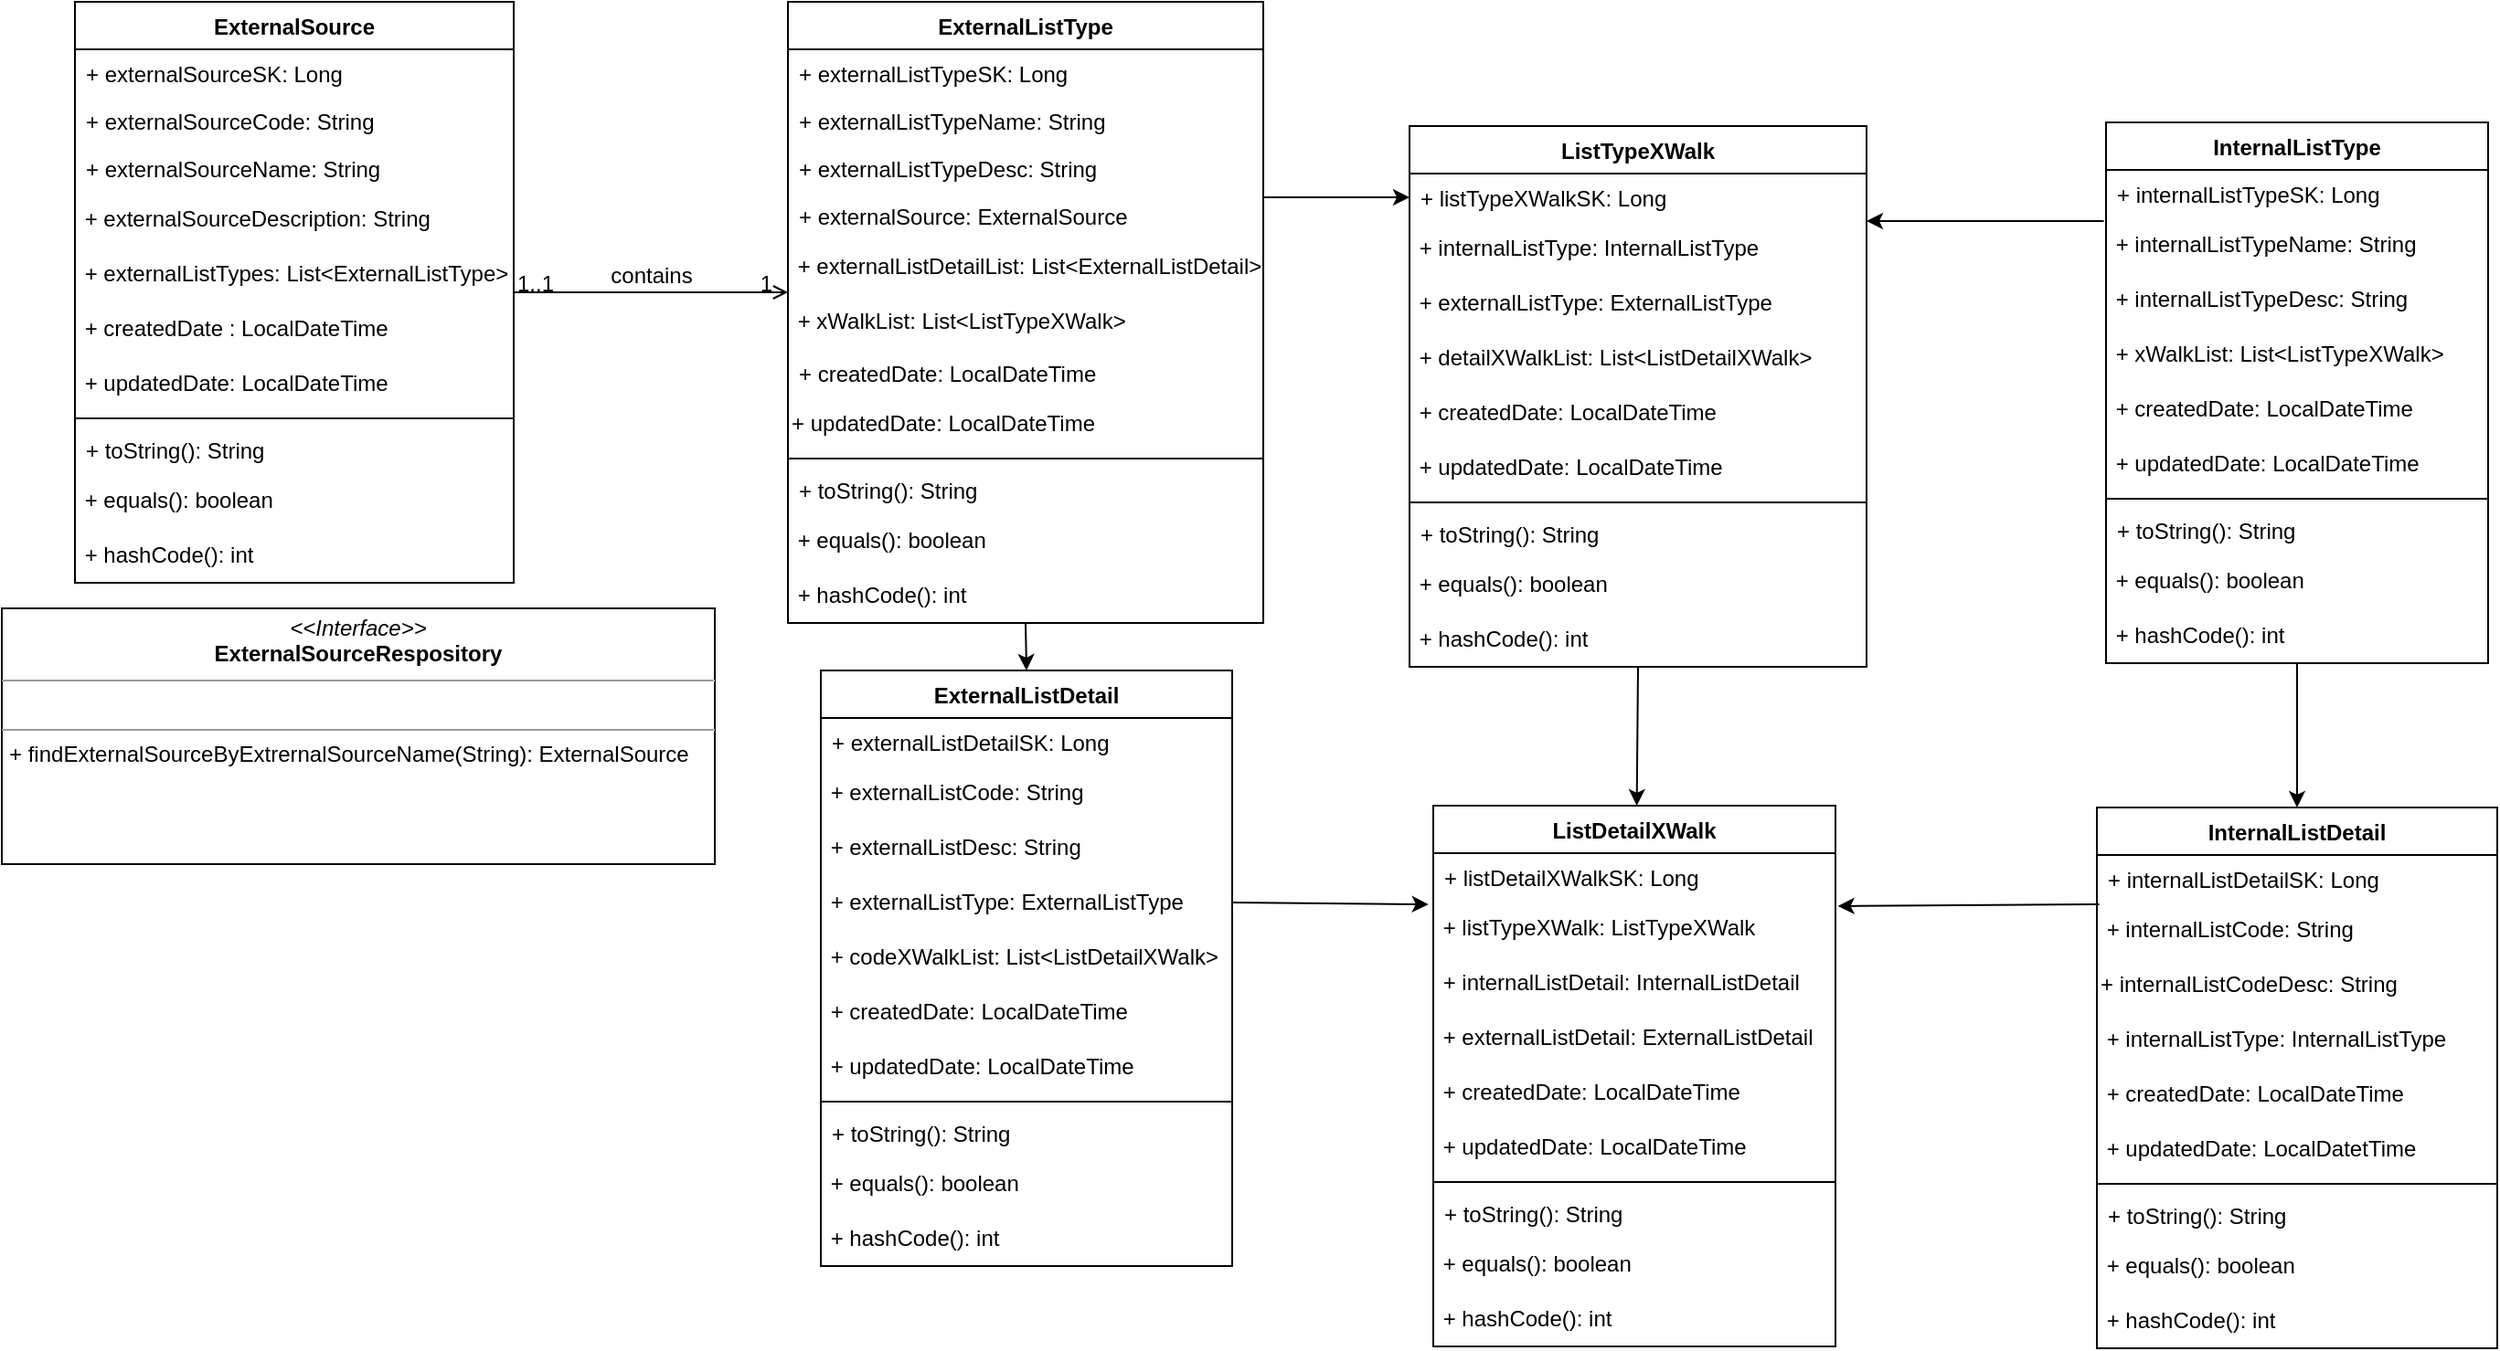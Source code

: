 <mxfile version="16.1.2" type="device"><diagram id="C5RBs43oDa-KdzZeNtuy" name="Page-1"><mxGraphModel dx="1106" dy="767" grid="1" gridSize="10" guides="1" tooltips="1" connect="1" arrows="1" fold="1" page="1" pageScale="1" pageWidth="827" pageHeight="1169" math="0" shadow="0"><root><mxCell id="WIyWlLk6GJQsqaUBKTNV-0"/><mxCell id="WIyWlLk6GJQsqaUBKTNV-1" parent="WIyWlLk6GJQsqaUBKTNV-0"/><mxCell id="zkfFHV4jXpPFQw0GAbJ--0" value="ExternalSource" style="swimlane;fontStyle=1;align=center;verticalAlign=top;childLayout=stackLayout;horizontal=1;startSize=26;horizontalStack=0;resizeParent=1;resizeLast=0;collapsible=1;marginBottom=0;rounded=0;shadow=0;strokeWidth=1;" parent="WIyWlLk6GJQsqaUBKTNV-1" vertex="1"><mxGeometry x="50" y="60" width="240" height="318" as="geometry"><mxRectangle x="230" y="140" width="160" height="26" as="alternateBounds"/></mxGeometry></mxCell><mxCell id="zkfFHV4jXpPFQw0GAbJ--1" value="+ externalSourceSK: Long" style="text;align=left;verticalAlign=top;spacingLeft=4;spacingRight=4;overflow=hidden;rotatable=0;points=[[0,0.5],[1,0.5]];portConstraint=eastwest;" parent="zkfFHV4jXpPFQw0GAbJ--0" vertex="1"><mxGeometry y="26" width="240" height="26" as="geometry"/></mxCell><mxCell id="zkfFHV4jXpPFQw0GAbJ--2" value="+ externalSourceCode: String" style="text;align=left;verticalAlign=top;spacingLeft=4;spacingRight=4;overflow=hidden;rotatable=0;points=[[0,0.5],[1,0.5]];portConstraint=eastwest;rounded=0;shadow=0;html=0;" parent="zkfFHV4jXpPFQw0GAbJ--0" vertex="1"><mxGeometry y="52" width="240" height="26" as="geometry"/></mxCell><mxCell id="zkfFHV4jXpPFQw0GAbJ--3" value="+ externalSourceName: String" style="text;align=left;verticalAlign=top;spacingLeft=4;spacingRight=4;overflow=hidden;rotatable=0;points=[[0,0.5],[1,0.5]];portConstraint=eastwest;rounded=0;shadow=0;html=0;" parent="zkfFHV4jXpPFQw0GAbJ--0" vertex="1"><mxGeometry y="78" width="240" height="26" as="geometry"/></mxCell><mxCell id="3msyaj3gXIcrl6Ido44w-1" value="&amp;nbsp;+ externalSourceDescription: String" style="text;html=1;strokeColor=none;fillColor=none;align=left;verticalAlign=middle;whiteSpace=wrap;rounded=0;" parent="zkfFHV4jXpPFQw0GAbJ--0" vertex="1"><mxGeometry y="104" width="240" height="30" as="geometry"/></mxCell><mxCell id="48-1AL8xrBdTlDWP6I7r-0" value="&amp;nbsp;+ externalListTypes: List&amp;lt;ExternalListType&amp;gt;" style="text;html=1;strokeColor=none;fillColor=none;align=left;verticalAlign=middle;whiteSpace=wrap;rounded=0;" parent="zkfFHV4jXpPFQw0GAbJ--0" vertex="1"><mxGeometry y="134" width="240" height="30" as="geometry"/></mxCell><mxCell id="3msyaj3gXIcrl6Ido44w-2" value="&amp;nbsp;+ createdDate : LocalDateTime" style="text;html=1;strokeColor=none;fillColor=none;align=left;verticalAlign=middle;whiteSpace=wrap;rounded=0;" parent="zkfFHV4jXpPFQw0GAbJ--0" vertex="1"><mxGeometry y="164" width="240" height="30" as="geometry"/></mxCell><mxCell id="3msyaj3gXIcrl6Ido44w-3" value="&amp;nbsp;+ updatedDate: LocalDateTime" style="text;html=1;strokeColor=none;fillColor=none;align=left;verticalAlign=middle;whiteSpace=wrap;rounded=0;" parent="zkfFHV4jXpPFQw0GAbJ--0" vertex="1"><mxGeometry y="194" width="240" height="30" as="geometry"/></mxCell><mxCell id="zkfFHV4jXpPFQw0GAbJ--4" value="" style="line;html=1;strokeWidth=1;align=left;verticalAlign=middle;spacingTop=-1;spacingLeft=3;spacingRight=3;rotatable=0;labelPosition=right;points=[];portConstraint=eastwest;" parent="zkfFHV4jXpPFQw0GAbJ--0" vertex="1"><mxGeometry y="224" width="240" height="8" as="geometry"/></mxCell><mxCell id="3msyaj3gXIcrl6Ido44w-60" value="+ toString(): String" style="text;strokeColor=none;fillColor=none;align=left;verticalAlign=top;spacingLeft=4;spacingRight=4;overflow=hidden;rotatable=0;points=[[0,0.5],[1,0.5]];portConstraint=eastwest;" parent="zkfFHV4jXpPFQw0GAbJ--0" vertex="1"><mxGeometry y="232" width="240" height="26" as="geometry"/></mxCell><mxCell id="3msyaj3gXIcrl6Ido44w-63" value="&amp;nbsp;+ equals(): boolean" style="text;html=1;strokeColor=none;fillColor=none;align=left;verticalAlign=middle;whiteSpace=wrap;rounded=0;" parent="zkfFHV4jXpPFQw0GAbJ--0" vertex="1"><mxGeometry y="258" width="240" height="30" as="geometry"/></mxCell><mxCell id="3msyaj3gXIcrl6Ido44w-69" value="&amp;nbsp;+ hashCode(): int" style="text;html=1;strokeColor=none;fillColor=none;align=left;verticalAlign=middle;whiteSpace=wrap;rounded=0;" parent="zkfFHV4jXpPFQw0GAbJ--0" vertex="1"><mxGeometry y="288" width="240" height="30" as="geometry"/></mxCell><mxCell id="zkfFHV4jXpPFQw0GAbJ--17" value="ExternalListType" style="swimlane;fontStyle=1;align=center;verticalAlign=top;childLayout=stackLayout;horizontal=1;startSize=26;horizontalStack=0;resizeParent=1;resizeLast=0;collapsible=1;marginBottom=0;rounded=0;shadow=0;strokeWidth=1;" parent="WIyWlLk6GJQsqaUBKTNV-1" vertex="1"><mxGeometry x="440" y="60" width="260" height="340" as="geometry"><mxRectangle x="550" y="140" width="160" height="26" as="alternateBounds"/></mxGeometry></mxCell><mxCell id="zkfFHV4jXpPFQw0GAbJ--18" value="+ externalListTypeSK: Long" style="text;align=left;verticalAlign=top;spacingLeft=4;spacingRight=4;overflow=hidden;rotatable=0;points=[[0,0.5],[1,0.5]];portConstraint=eastwest;" parent="zkfFHV4jXpPFQw0GAbJ--17" vertex="1"><mxGeometry y="26" width="260" height="26" as="geometry"/></mxCell><mxCell id="zkfFHV4jXpPFQw0GAbJ--19" value="+ externalListTypeName: String" style="text;align=left;verticalAlign=top;spacingLeft=4;spacingRight=4;overflow=hidden;rotatable=0;points=[[0,0.5],[1,0.5]];portConstraint=eastwest;rounded=0;shadow=0;html=0;" parent="zkfFHV4jXpPFQw0GAbJ--17" vertex="1"><mxGeometry y="52" width="260" height="26" as="geometry"/></mxCell><mxCell id="zkfFHV4jXpPFQw0GAbJ--20" value="+ externalListTypeDesc: String" style="text;align=left;verticalAlign=top;spacingLeft=4;spacingRight=4;overflow=hidden;rotatable=0;points=[[0,0.5],[1,0.5]];portConstraint=eastwest;rounded=0;shadow=0;html=0;" parent="zkfFHV4jXpPFQw0GAbJ--17" vertex="1"><mxGeometry y="78" width="260" height="26" as="geometry"/></mxCell><mxCell id="zkfFHV4jXpPFQw0GAbJ--21" value="+ externalSource: ExternalSource" style="text;align=left;verticalAlign=top;spacingLeft=4;spacingRight=4;overflow=hidden;rotatable=0;points=[[0,0.5],[1,0.5]];portConstraint=eastwest;rounded=0;shadow=0;html=0;" parent="zkfFHV4jXpPFQw0GAbJ--17" vertex="1"><mxGeometry y="104" width="260" height="26" as="geometry"/></mxCell><mxCell id="48-1AL8xrBdTlDWP6I7r-1" value="&amp;nbsp;+ externalListDetailList: List&amp;lt;ExternalListDetail&amp;gt;" style="text;html=1;strokeColor=none;fillColor=none;align=left;verticalAlign=middle;whiteSpace=wrap;rounded=0;" parent="zkfFHV4jXpPFQw0GAbJ--17" vertex="1"><mxGeometry y="130" width="260" height="30" as="geometry"/></mxCell><mxCell id="Tx6C2-K2at187DrVTWBH-2" value="&amp;nbsp;+ xWalkList: List&amp;lt;ListTypeXWalk&amp;gt;" style="text;html=1;strokeColor=none;fillColor=none;align=left;verticalAlign=middle;whiteSpace=wrap;rounded=0;" parent="zkfFHV4jXpPFQw0GAbJ--17" vertex="1"><mxGeometry y="160" width="260" height="30" as="geometry"/></mxCell><mxCell id="zkfFHV4jXpPFQw0GAbJ--22" value="+ createdDate: LocalDateTime" style="text;align=left;verticalAlign=top;spacingLeft=4;spacingRight=4;overflow=hidden;rotatable=0;points=[[0,0.5],[1,0.5]];portConstraint=eastwest;rounded=0;shadow=0;html=0;" parent="zkfFHV4jXpPFQw0GAbJ--17" vertex="1"><mxGeometry y="190" width="260" height="26" as="geometry"/></mxCell><mxCell id="3msyaj3gXIcrl6Ido44w-17" value="+ updatedDate: LocalDateTime" style="text;html=1;strokeColor=none;fillColor=none;align=left;verticalAlign=middle;whiteSpace=wrap;rounded=0;" parent="zkfFHV4jXpPFQw0GAbJ--17" vertex="1"><mxGeometry y="216" width="260" height="30" as="geometry"/></mxCell><mxCell id="zkfFHV4jXpPFQw0GAbJ--23" value="" style="line;html=1;strokeWidth=1;align=left;verticalAlign=middle;spacingTop=-1;spacingLeft=3;spacingRight=3;rotatable=0;labelPosition=right;points=[];portConstraint=eastwest;" parent="zkfFHV4jXpPFQw0GAbJ--17" vertex="1"><mxGeometry y="246" width="260" height="8" as="geometry"/></mxCell><mxCell id="3msyaj3gXIcrl6Ido44w-59" value="+ toString(): String" style="text;strokeColor=none;fillColor=none;align=left;verticalAlign=top;spacingLeft=4;spacingRight=4;overflow=hidden;rotatable=0;points=[[0,0.5],[1,0.5]];portConstraint=eastwest;" parent="zkfFHV4jXpPFQw0GAbJ--17" vertex="1"><mxGeometry y="254" width="260" height="26" as="geometry"/></mxCell><mxCell id="3msyaj3gXIcrl6Ido44w-64" value="&amp;nbsp;+ equals(): boolean" style="text;html=1;strokeColor=none;fillColor=none;align=left;verticalAlign=middle;whiteSpace=wrap;rounded=0;" parent="zkfFHV4jXpPFQw0GAbJ--17" vertex="1"><mxGeometry y="280" width="260" height="30" as="geometry"/></mxCell><mxCell id="3msyaj3gXIcrl6Ido44w-68" value="&amp;nbsp;+ hashCode(): int" style="text;html=1;strokeColor=none;fillColor=none;align=left;verticalAlign=middle;whiteSpace=wrap;rounded=0;" parent="zkfFHV4jXpPFQw0GAbJ--17" vertex="1"><mxGeometry y="310" width="260" height="30" as="geometry"/></mxCell><mxCell id="zkfFHV4jXpPFQw0GAbJ--26" value="" style="endArrow=open;shadow=0;strokeWidth=1;rounded=0;endFill=1;edgeStyle=elbowEdgeStyle;elbow=vertical;" parent="WIyWlLk6GJQsqaUBKTNV-1" source="zkfFHV4jXpPFQw0GAbJ--0" target="zkfFHV4jXpPFQw0GAbJ--17" edge="1"><mxGeometry x="0.5" y="41" relative="1" as="geometry"><mxPoint x="380" y="192" as="sourcePoint"/><mxPoint x="540" y="192" as="targetPoint"/><mxPoint x="-40" y="32" as="offset"/></mxGeometry></mxCell><mxCell id="zkfFHV4jXpPFQw0GAbJ--27" value="1..1" style="resizable=0;align=left;verticalAlign=bottom;labelBackgroundColor=none;fontSize=12;" parent="zkfFHV4jXpPFQw0GAbJ--26" connectable="0" vertex="1"><mxGeometry x="-1" relative="1" as="geometry"><mxPoint y="4" as="offset"/></mxGeometry></mxCell><mxCell id="zkfFHV4jXpPFQw0GAbJ--28" value="1" style="resizable=0;align=right;verticalAlign=bottom;labelBackgroundColor=none;fontSize=12;" parent="zkfFHV4jXpPFQw0GAbJ--26" connectable="0" vertex="1"><mxGeometry x="1" relative="1" as="geometry"><mxPoint x="-7" y="4" as="offset"/></mxGeometry></mxCell><mxCell id="zkfFHV4jXpPFQw0GAbJ--29" value="contains" style="text;html=1;resizable=0;points=[];;align=center;verticalAlign=middle;labelBackgroundColor=none;rounded=0;shadow=0;strokeWidth=1;fontSize=12;" parent="zkfFHV4jXpPFQw0GAbJ--26" vertex="1" connectable="0"><mxGeometry x="0.5" y="49" relative="1" as="geometry"><mxPoint x="-38" y="40" as="offset"/></mxGeometry></mxCell><mxCell id="3msyaj3gXIcrl6Ido44w-13" value="ExternalListDetail" style="swimlane;fontStyle=1;align=center;verticalAlign=top;childLayout=stackLayout;horizontal=1;startSize=26;horizontalStack=0;resizeParent=1;resizeParentMax=0;resizeLast=0;collapsible=1;marginBottom=0;" parent="WIyWlLk6GJQsqaUBKTNV-1" vertex="1"><mxGeometry x="458" y="426" width="225" height="326" as="geometry"/></mxCell><mxCell id="3msyaj3gXIcrl6Ido44w-14" value="+ externalListDetailSK: Long" style="text;strokeColor=none;fillColor=none;align=left;verticalAlign=top;spacingLeft=4;spacingRight=4;overflow=hidden;rotatable=0;points=[[0,0.5],[1,0.5]];portConstraint=eastwest;" parent="3msyaj3gXIcrl6Ido44w-13" vertex="1"><mxGeometry y="26" width="225" height="26" as="geometry"/></mxCell><mxCell id="3msyaj3gXIcrl6Ido44w-19" value="&amp;nbsp;+ externalListCode: String" style="text;html=1;strokeColor=none;fillColor=none;align=left;verticalAlign=middle;whiteSpace=wrap;rounded=0;" parent="3msyaj3gXIcrl6Ido44w-13" vertex="1"><mxGeometry y="52" width="225" height="30" as="geometry"/></mxCell><mxCell id="3msyaj3gXIcrl6Ido44w-20" value="&amp;nbsp;+ externalListDesc: String" style="text;html=1;strokeColor=none;fillColor=none;align=left;verticalAlign=middle;whiteSpace=wrap;rounded=0;" parent="3msyaj3gXIcrl6Ido44w-13" vertex="1"><mxGeometry y="82" width="225" height="30" as="geometry"/></mxCell><mxCell id="3msyaj3gXIcrl6Ido44w-21" value="&amp;nbsp;+ externalListType: ExternalListType" style="text;html=1;strokeColor=none;fillColor=none;align=left;verticalAlign=middle;whiteSpace=wrap;rounded=0;" parent="3msyaj3gXIcrl6Ido44w-13" vertex="1"><mxGeometry y="112" width="225" height="30" as="geometry"/></mxCell><mxCell id="Tx6C2-K2at187DrVTWBH-3" value="&amp;nbsp;+ codeXWalkList: List&amp;lt;ListDetailXWalk&amp;gt;" style="text;html=1;strokeColor=none;fillColor=none;align=left;verticalAlign=middle;whiteSpace=wrap;rounded=0;" parent="3msyaj3gXIcrl6Ido44w-13" vertex="1"><mxGeometry y="142" width="225" height="30" as="geometry"/></mxCell><mxCell id="3msyaj3gXIcrl6Ido44w-22" value="&amp;nbsp;+ createdDate: LocalDateTime" style="text;html=1;strokeColor=none;fillColor=none;align=left;verticalAlign=middle;whiteSpace=wrap;rounded=0;" parent="3msyaj3gXIcrl6Ido44w-13" vertex="1"><mxGeometry y="172" width="225" height="30" as="geometry"/></mxCell><mxCell id="3msyaj3gXIcrl6Ido44w-23" value="&amp;nbsp;+ updatedDate: LocalDateTime" style="text;html=1;strokeColor=none;fillColor=none;align=left;verticalAlign=middle;whiteSpace=wrap;rounded=0;" parent="3msyaj3gXIcrl6Ido44w-13" vertex="1"><mxGeometry y="202" width="225" height="30" as="geometry"/></mxCell><mxCell id="3msyaj3gXIcrl6Ido44w-15" value="" style="line;strokeWidth=1;fillColor=none;align=left;verticalAlign=middle;spacingTop=-1;spacingLeft=3;spacingRight=3;rotatable=0;labelPosition=right;points=[];portConstraint=eastwest;" parent="3msyaj3gXIcrl6Ido44w-13" vertex="1"><mxGeometry y="232" width="225" height="8" as="geometry"/></mxCell><mxCell id="3msyaj3gXIcrl6Ido44w-61" value="+ toString(): String" style="text;strokeColor=none;fillColor=none;align=left;verticalAlign=top;spacingLeft=4;spacingRight=4;overflow=hidden;rotatable=0;points=[[0,0.5],[1,0.5]];portConstraint=eastwest;" parent="3msyaj3gXIcrl6Ido44w-13" vertex="1"><mxGeometry y="240" width="225" height="26" as="geometry"/></mxCell><mxCell id="3msyaj3gXIcrl6Ido44w-65" value="&amp;nbsp;+ equals(): boolean" style="text;html=1;strokeColor=none;fillColor=none;align=left;verticalAlign=middle;whiteSpace=wrap;rounded=0;" parent="3msyaj3gXIcrl6Ido44w-13" vertex="1"><mxGeometry y="266" width="225" height="30" as="geometry"/></mxCell><mxCell id="3msyaj3gXIcrl6Ido44w-70" value="&amp;nbsp;+ hashCode(): int" style="text;html=1;strokeColor=none;fillColor=none;align=left;verticalAlign=middle;whiteSpace=wrap;rounded=0;" parent="3msyaj3gXIcrl6Ido44w-13" vertex="1"><mxGeometry y="296" width="225" height="30" as="geometry"/></mxCell><mxCell id="3msyaj3gXIcrl6Ido44w-18" value="" style="endArrow=classic;html=1;rounded=0;exitX=0.5;exitY=1;exitDx=0;exitDy=0;entryX=0.5;entryY=0;entryDx=0;entryDy=0;" parent="WIyWlLk6GJQsqaUBKTNV-1" source="zkfFHV4jXpPFQw0GAbJ--17" target="3msyaj3gXIcrl6Ido44w-13" edge="1"><mxGeometry width="50" height="50" relative="1" as="geometry"><mxPoint x="710" y="370" as="sourcePoint"/><mxPoint x="760" y="320" as="targetPoint"/></mxGeometry></mxCell><mxCell id="3msyaj3gXIcrl6Ido44w-24" value="InternalListType" style="swimlane;fontStyle=1;align=center;verticalAlign=top;childLayout=stackLayout;horizontal=1;startSize=26;horizontalStack=0;resizeParent=1;resizeParentMax=0;resizeLast=0;collapsible=1;marginBottom=0;" parent="WIyWlLk6GJQsqaUBKTNV-1" vertex="1"><mxGeometry x="1161" y="126" width="209" height="296" as="geometry"/></mxCell><mxCell id="3msyaj3gXIcrl6Ido44w-25" value="+ internalListTypeSK: Long" style="text;strokeColor=none;fillColor=none;align=left;verticalAlign=top;spacingLeft=4;spacingRight=4;overflow=hidden;rotatable=0;points=[[0,0.5],[1,0.5]];portConstraint=eastwest;" parent="3msyaj3gXIcrl6Ido44w-24" vertex="1"><mxGeometry y="26" width="209" height="26" as="geometry"/></mxCell><mxCell id="3msyaj3gXIcrl6Ido44w-46" value="&amp;nbsp;+ internalListTypeName: String" style="text;html=1;strokeColor=none;fillColor=none;align=left;verticalAlign=middle;whiteSpace=wrap;rounded=0;" parent="3msyaj3gXIcrl6Ido44w-24" vertex="1"><mxGeometry y="52" width="209" height="30" as="geometry"/></mxCell><mxCell id="3msyaj3gXIcrl6Ido44w-47" value="&amp;nbsp;+ internalListTypeDesc: String" style="text;html=1;strokeColor=none;fillColor=none;align=left;verticalAlign=middle;whiteSpace=wrap;rounded=0;" parent="3msyaj3gXIcrl6Ido44w-24" vertex="1"><mxGeometry y="82" width="209" height="30" as="geometry"/></mxCell><mxCell id="Tx6C2-K2at187DrVTWBH-1" value="&amp;nbsp;+ xWalkList: List&amp;lt;ListTypeXWalk&amp;gt;" style="text;html=1;strokeColor=none;fillColor=none;align=left;verticalAlign=middle;whiteSpace=wrap;rounded=0;" parent="3msyaj3gXIcrl6Ido44w-24" vertex="1"><mxGeometry y="112" width="209" height="30" as="geometry"/></mxCell><mxCell id="3msyaj3gXIcrl6Ido44w-48" value="&amp;nbsp;+ createdDate: LocalDateTime" style="text;html=1;strokeColor=none;fillColor=none;align=left;verticalAlign=middle;whiteSpace=wrap;rounded=0;" parent="3msyaj3gXIcrl6Ido44w-24" vertex="1"><mxGeometry y="142" width="209" height="30" as="geometry"/></mxCell><mxCell id="3msyaj3gXIcrl6Ido44w-49" value="&amp;nbsp;+ updatedDate: LocalDateTime" style="text;html=1;strokeColor=none;fillColor=none;align=left;verticalAlign=middle;whiteSpace=wrap;rounded=0;" parent="3msyaj3gXIcrl6Ido44w-24" vertex="1"><mxGeometry y="172" width="209" height="30" as="geometry"/></mxCell><mxCell id="3msyaj3gXIcrl6Ido44w-26" value="" style="line;strokeWidth=1;fillColor=none;align=left;verticalAlign=middle;spacingTop=-1;spacingLeft=3;spacingRight=3;rotatable=0;labelPosition=right;points=[];portConstraint=eastwest;" parent="3msyaj3gXIcrl6Ido44w-24" vertex="1"><mxGeometry y="202" width="209" height="8" as="geometry"/></mxCell><mxCell id="3msyaj3gXIcrl6Ido44w-27" value="+ toString(): String" style="text;strokeColor=none;fillColor=none;align=left;verticalAlign=top;spacingLeft=4;spacingRight=4;overflow=hidden;rotatable=0;points=[[0,0.5],[1,0.5]];portConstraint=eastwest;" parent="3msyaj3gXIcrl6Ido44w-24" vertex="1"><mxGeometry y="210" width="209" height="26" as="geometry"/></mxCell><mxCell id="3msyaj3gXIcrl6Ido44w-50" value="&amp;nbsp;+ equals(): boolean" style="text;html=1;strokeColor=none;fillColor=none;align=left;verticalAlign=middle;whiteSpace=wrap;rounded=0;" parent="3msyaj3gXIcrl6Ido44w-24" vertex="1"><mxGeometry y="236" width="209" height="30" as="geometry"/></mxCell><mxCell id="3msyaj3gXIcrl6Ido44w-51" value="&amp;nbsp;+ hashCode(): int" style="text;html=1;strokeColor=none;fillColor=none;align=left;verticalAlign=middle;whiteSpace=wrap;rounded=0;" parent="3msyaj3gXIcrl6Ido44w-24" vertex="1"><mxGeometry y="266" width="209" height="30" as="geometry"/></mxCell><mxCell id="3msyaj3gXIcrl6Ido44w-28" value="InternalListDetail" style="swimlane;fontStyle=1;align=center;verticalAlign=top;childLayout=stackLayout;horizontal=1;startSize=26;horizontalStack=0;resizeParent=1;resizeParentMax=0;resizeLast=0;collapsible=1;marginBottom=0;" parent="WIyWlLk6GJQsqaUBKTNV-1" vertex="1"><mxGeometry x="1156" y="501" width="219" height="296" as="geometry"/></mxCell><mxCell id="3msyaj3gXIcrl6Ido44w-29" value="+ internalListDetailSK: Long" style="text;strokeColor=none;fillColor=none;align=left;verticalAlign=top;spacingLeft=4;spacingRight=4;overflow=hidden;rotatable=0;points=[[0,0.5],[1,0.5]];portConstraint=eastwest;" parent="3msyaj3gXIcrl6Ido44w-28" vertex="1"><mxGeometry y="26" width="219" height="26" as="geometry"/></mxCell><mxCell id="3msyaj3gXIcrl6Ido44w-71" value="&amp;nbsp;+ internalListCode: String" style="text;html=1;strokeColor=none;fillColor=none;align=left;verticalAlign=middle;whiteSpace=wrap;rounded=0;" parent="3msyaj3gXIcrl6Ido44w-28" vertex="1"><mxGeometry y="52" width="219" height="30" as="geometry"/></mxCell><mxCell id="3msyaj3gXIcrl6Ido44w-72" value="+ internalListCodeDesc: String" style="text;html=1;strokeColor=none;fillColor=none;align=left;verticalAlign=middle;whiteSpace=wrap;rounded=0;" parent="3msyaj3gXIcrl6Ido44w-28" vertex="1"><mxGeometry y="82" width="219" height="30" as="geometry"/></mxCell><mxCell id="3msyaj3gXIcrl6Ido44w-74" value="&amp;nbsp;+ internalListType: InternalListType" style="text;html=1;strokeColor=none;fillColor=none;align=left;verticalAlign=middle;whiteSpace=wrap;rounded=0;" parent="3msyaj3gXIcrl6Ido44w-28" vertex="1"><mxGeometry y="112" width="219" height="30" as="geometry"/></mxCell><mxCell id="3msyaj3gXIcrl6Ido44w-75" value="&amp;nbsp;+ createdDate: LocalDateTime" style="text;html=1;strokeColor=none;fillColor=none;align=left;verticalAlign=middle;whiteSpace=wrap;rounded=0;" parent="3msyaj3gXIcrl6Ido44w-28" vertex="1"><mxGeometry y="142" width="219" height="30" as="geometry"/></mxCell><mxCell id="3msyaj3gXIcrl6Ido44w-76" value="&amp;nbsp;+ updatedDate: LocalDatetTime" style="text;html=1;strokeColor=none;fillColor=none;align=left;verticalAlign=middle;whiteSpace=wrap;rounded=0;" parent="3msyaj3gXIcrl6Ido44w-28" vertex="1"><mxGeometry y="172" width="219" height="30" as="geometry"/></mxCell><mxCell id="3msyaj3gXIcrl6Ido44w-30" value="" style="line;strokeWidth=1;fillColor=none;align=left;verticalAlign=middle;spacingTop=-1;spacingLeft=3;spacingRight=3;rotatable=0;labelPosition=right;points=[];portConstraint=eastwest;" parent="3msyaj3gXIcrl6Ido44w-28" vertex="1"><mxGeometry y="202" width="219" height="8" as="geometry"/></mxCell><mxCell id="3msyaj3gXIcrl6Ido44w-52" value="+ toString(): String" style="text;strokeColor=none;fillColor=none;align=left;verticalAlign=top;spacingLeft=4;spacingRight=4;overflow=hidden;rotatable=0;points=[[0,0.5],[1,0.5]];portConstraint=eastwest;" parent="3msyaj3gXIcrl6Ido44w-28" vertex="1"><mxGeometry y="210" width="219" height="26" as="geometry"/></mxCell><mxCell id="3msyaj3gXIcrl6Ido44w-53" value="&amp;nbsp;+ equals(): boolean" style="text;html=1;strokeColor=none;fillColor=none;align=left;verticalAlign=middle;whiteSpace=wrap;rounded=0;" parent="3msyaj3gXIcrl6Ido44w-28" vertex="1"><mxGeometry y="236" width="219" height="30" as="geometry"/></mxCell><mxCell id="3msyaj3gXIcrl6Ido44w-54" value="&amp;nbsp;+ hashCode(): int" style="text;html=1;strokeColor=none;fillColor=none;align=left;verticalAlign=middle;whiteSpace=wrap;rounded=0;" parent="3msyaj3gXIcrl6Ido44w-28" vertex="1"><mxGeometry y="266" width="219" height="30" as="geometry"/></mxCell><mxCell id="3msyaj3gXIcrl6Ido44w-32" value="ListTypeXWalk" style="swimlane;fontStyle=1;align=center;verticalAlign=top;childLayout=stackLayout;horizontal=1;startSize=26;horizontalStack=0;resizeParent=1;resizeParentMax=0;resizeLast=0;collapsible=1;marginBottom=0;" parent="WIyWlLk6GJQsqaUBKTNV-1" vertex="1"><mxGeometry x="780" y="128" width="250" height="296" as="geometry"/></mxCell><mxCell id="3msyaj3gXIcrl6Ido44w-33" value="+ listTypeXWalkSK: Long" style="text;strokeColor=none;fillColor=none;align=left;verticalAlign=top;spacingLeft=4;spacingRight=4;overflow=hidden;rotatable=0;points=[[0,0.5],[1,0.5]];portConstraint=eastwest;" parent="3msyaj3gXIcrl6Ido44w-32" vertex="1"><mxGeometry y="26" width="250" height="26" as="geometry"/></mxCell><mxCell id="3msyaj3gXIcrl6Ido44w-78" value="&amp;nbsp;+ internalListType: InternalListType" style="text;html=1;strokeColor=none;fillColor=none;align=left;verticalAlign=middle;whiteSpace=wrap;rounded=0;" parent="3msyaj3gXIcrl6Ido44w-32" vertex="1"><mxGeometry y="52" width="250" height="30" as="geometry"/></mxCell><mxCell id="3msyaj3gXIcrl6Ido44w-79" value="&amp;nbsp;+ externalListType: ExternalListType" style="text;html=1;strokeColor=none;fillColor=none;align=left;verticalAlign=middle;whiteSpace=wrap;rounded=0;" parent="3msyaj3gXIcrl6Ido44w-32" vertex="1"><mxGeometry y="82" width="250" height="30" as="geometry"/></mxCell><mxCell id="Tx6C2-K2at187DrVTWBH-0" value="&amp;nbsp;+ detailXWalkList: List&amp;lt;ListDetailXWalk&amp;gt;" style="text;html=1;strokeColor=none;fillColor=none;align=left;verticalAlign=middle;whiteSpace=wrap;rounded=0;" parent="3msyaj3gXIcrl6Ido44w-32" vertex="1"><mxGeometry y="112" width="250" height="30" as="geometry"/></mxCell><mxCell id="3msyaj3gXIcrl6Ido44w-80" value="&amp;nbsp;+ createdDate: LocalDateTime" style="text;html=1;strokeColor=none;fillColor=none;align=left;verticalAlign=middle;whiteSpace=wrap;rounded=0;" parent="3msyaj3gXIcrl6Ido44w-32" vertex="1"><mxGeometry y="142" width="250" height="30" as="geometry"/></mxCell><mxCell id="3msyaj3gXIcrl6Ido44w-81" value="&amp;nbsp;+ updatedDate: LocalDateTime" style="text;html=1;strokeColor=none;fillColor=none;align=left;verticalAlign=middle;whiteSpace=wrap;rounded=0;" parent="3msyaj3gXIcrl6Ido44w-32" vertex="1"><mxGeometry y="172" width="250" height="30" as="geometry"/></mxCell><mxCell id="3msyaj3gXIcrl6Ido44w-34" value="" style="line;strokeWidth=1;fillColor=none;align=left;verticalAlign=middle;spacingTop=-1;spacingLeft=3;spacingRight=3;rotatable=0;labelPosition=right;points=[];portConstraint=eastwest;" parent="3msyaj3gXIcrl6Ido44w-32" vertex="1"><mxGeometry y="202" width="250" height="8" as="geometry"/></mxCell><mxCell id="3msyaj3gXIcrl6Ido44w-58" value="+ toString(): String" style="text;strokeColor=none;fillColor=none;align=left;verticalAlign=top;spacingLeft=4;spacingRight=4;overflow=hidden;rotatable=0;points=[[0,0.5],[1,0.5]];portConstraint=eastwest;" parent="3msyaj3gXIcrl6Ido44w-32" vertex="1"><mxGeometry y="210" width="250" height="26" as="geometry"/></mxCell><mxCell id="3msyaj3gXIcrl6Ido44w-62" value="&amp;nbsp;+ equals(): boolean" style="text;html=1;strokeColor=none;fillColor=none;align=left;verticalAlign=middle;whiteSpace=wrap;rounded=0;" parent="3msyaj3gXIcrl6Ido44w-32" vertex="1"><mxGeometry y="236" width="250" height="30" as="geometry"/></mxCell><mxCell id="3msyaj3gXIcrl6Ido44w-67" value="&amp;nbsp;+ hashCode(): int" style="text;html=1;strokeColor=none;fillColor=none;align=left;verticalAlign=middle;whiteSpace=wrap;rounded=0;" parent="3msyaj3gXIcrl6Ido44w-32" vertex="1"><mxGeometry y="266" width="250" height="30" as="geometry"/></mxCell><mxCell id="3msyaj3gXIcrl6Ido44w-36" value="ListDetailXWalk" style="swimlane;fontStyle=1;align=center;verticalAlign=top;childLayout=stackLayout;horizontal=1;startSize=26;horizontalStack=0;resizeParent=1;resizeParentMax=0;resizeLast=0;collapsible=1;marginBottom=0;" parent="WIyWlLk6GJQsqaUBKTNV-1" vertex="1"><mxGeometry x="793" y="500" width="220" height="296" as="geometry"/></mxCell><mxCell id="3msyaj3gXIcrl6Ido44w-37" value="+ listDetailXWalkSK: Long" style="text;strokeColor=none;fillColor=none;align=left;verticalAlign=top;spacingLeft=4;spacingRight=4;overflow=hidden;rotatable=0;points=[[0,0.5],[1,0.5]];portConstraint=eastwest;" parent="3msyaj3gXIcrl6Ido44w-36" vertex="1"><mxGeometry y="26" width="220" height="26" as="geometry"/></mxCell><mxCell id="3msyaj3gXIcrl6Ido44w-82" value="&amp;nbsp;+ listTypeXWalk: ListTypeXWalk" style="text;html=1;strokeColor=none;fillColor=none;align=left;verticalAlign=middle;whiteSpace=wrap;rounded=0;" parent="3msyaj3gXIcrl6Ido44w-36" vertex="1"><mxGeometry y="52" width="220" height="30" as="geometry"/></mxCell><mxCell id="3msyaj3gXIcrl6Ido44w-83" value="&amp;nbsp;+ internalListDetail: InternalListDetail" style="text;html=1;strokeColor=none;fillColor=none;align=left;verticalAlign=middle;whiteSpace=wrap;rounded=0;" parent="3msyaj3gXIcrl6Ido44w-36" vertex="1"><mxGeometry y="82" width="220" height="30" as="geometry"/></mxCell><mxCell id="3msyaj3gXIcrl6Ido44w-84" value="&amp;nbsp;+ externalListDetail: ExternalListDetail" style="text;html=1;strokeColor=none;fillColor=none;align=left;verticalAlign=middle;whiteSpace=wrap;rounded=0;" parent="3msyaj3gXIcrl6Ido44w-36" vertex="1"><mxGeometry y="112" width="220" height="30" as="geometry"/></mxCell><mxCell id="3msyaj3gXIcrl6Ido44w-85" value="&amp;nbsp;+ createdDate: LocalDateTime" style="text;html=1;strokeColor=none;fillColor=none;align=left;verticalAlign=middle;whiteSpace=wrap;rounded=0;" parent="3msyaj3gXIcrl6Ido44w-36" vertex="1"><mxGeometry y="142" width="220" height="30" as="geometry"/></mxCell><mxCell id="3msyaj3gXIcrl6Ido44w-86" value="&amp;nbsp;+ updatedDate: LocalDateTime" style="text;html=1;strokeColor=none;fillColor=none;align=left;verticalAlign=middle;whiteSpace=wrap;rounded=0;" parent="3msyaj3gXIcrl6Ido44w-36" vertex="1"><mxGeometry y="172" width="220" height="30" as="geometry"/></mxCell><mxCell id="3msyaj3gXIcrl6Ido44w-38" value="" style="line;strokeWidth=1;fillColor=none;align=left;verticalAlign=middle;spacingTop=-1;spacingLeft=3;spacingRight=3;rotatable=0;labelPosition=right;points=[];portConstraint=eastwest;" parent="3msyaj3gXIcrl6Ido44w-36" vertex="1"><mxGeometry y="202" width="220" height="8" as="geometry"/></mxCell><mxCell id="3msyaj3gXIcrl6Ido44w-55" value="+ toString(): String" style="text;strokeColor=none;fillColor=none;align=left;verticalAlign=top;spacingLeft=4;spacingRight=4;overflow=hidden;rotatable=0;points=[[0,0.5],[1,0.5]];portConstraint=eastwest;" parent="3msyaj3gXIcrl6Ido44w-36" vertex="1"><mxGeometry y="210" width="220" height="26" as="geometry"/></mxCell><mxCell id="3msyaj3gXIcrl6Ido44w-56" value="&amp;nbsp;+ equals(): boolean" style="text;html=1;strokeColor=none;fillColor=none;align=left;verticalAlign=middle;whiteSpace=wrap;rounded=0;" parent="3msyaj3gXIcrl6Ido44w-36" vertex="1"><mxGeometry y="236" width="220" height="30" as="geometry"/></mxCell><mxCell id="3msyaj3gXIcrl6Ido44w-57" value="&amp;nbsp;+ hashCode(): int" style="text;html=1;strokeColor=none;fillColor=none;align=left;verticalAlign=middle;whiteSpace=wrap;rounded=0;" parent="3msyaj3gXIcrl6Ido44w-36" vertex="1"><mxGeometry y="266" width="220" height="30" as="geometry"/></mxCell><mxCell id="3msyaj3gXIcrl6Ido44w-40" value="" style="endArrow=classic;html=1;rounded=0;exitX=1;exitY=0.115;exitDx=0;exitDy=0;exitPerimeter=0;entryX=0;entryY=0.5;entryDx=0;entryDy=0;" parent="WIyWlLk6GJQsqaUBKTNV-1" source="zkfFHV4jXpPFQw0GAbJ--21" target="3msyaj3gXIcrl6Ido44w-33" edge="1"><mxGeometry width="50" height="50" relative="1" as="geometry"><mxPoint x="710" y="320" as="sourcePoint"/><mxPoint x="760" y="270" as="targetPoint"/></mxGeometry></mxCell><mxCell id="3msyaj3gXIcrl6Ido44w-42" value="" style="endArrow=classic;html=1;rounded=0;exitX=0.5;exitY=1;exitDx=0;exitDy=0;" parent="WIyWlLk6GJQsqaUBKTNV-1" source="3msyaj3gXIcrl6Ido44w-67" target="3msyaj3gXIcrl6Ido44w-36" edge="1"><mxGeometry width="50" height="50" relative="1" as="geometry"><mxPoint x="848" y="280" as="sourcePoint"/><mxPoint x="960" y="240" as="targetPoint"/></mxGeometry></mxCell><mxCell id="3msyaj3gXIcrl6Ido44w-43" value="" style="endArrow=classic;html=1;rounded=0;exitX=1;exitY=0.5;exitDx=0;exitDy=0;entryX=-0.012;entryY=1.077;entryDx=0;entryDy=0;entryPerimeter=0;" parent="WIyWlLk6GJQsqaUBKTNV-1" source="3msyaj3gXIcrl6Ido44w-21" target="3msyaj3gXIcrl6Ido44w-37" edge="1"><mxGeometry width="50" height="50" relative="1" as="geometry"><mxPoint x="700" y="570" as="sourcePoint"/><mxPoint x="750" y="520" as="targetPoint"/></mxGeometry></mxCell><mxCell id="3msyaj3gXIcrl6Ido44w-44" value="" style="endArrow=classic;html=1;rounded=0;exitX=-0.006;exitY=1.077;exitDx=0;exitDy=0;exitPerimeter=0;" parent="WIyWlLk6GJQsqaUBKTNV-1" source="3msyaj3gXIcrl6Ido44w-25" edge="1"><mxGeometry width="50" height="50" relative="1" as="geometry"><mxPoint x="990" y="290" as="sourcePoint"/><mxPoint x="1030" y="180" as="targetPoint"/></mxGeometry></mxCell><mxCell id="3msyaj3gXIcrl6Ido44w-45" value="" style="endArrow=classic;html=1;rounded=0;entryX=1.006;entryY=1.115;entryDx=0;entryDy=0;entryPerimeter=0;exitX=0.006;exitY=1.038;exitDx=0;exitDy=0;exitPerimeter=0;" parent="WIyWlLk6GJQsqaUBKTNV-1" source="3msyaj3gXIcrl6Ido44w-29" target="3msyaj3gXIcrl6Ido44w-37" edge="1"><mxGeometry width="50" height="50" relative="1" as="geometry"><mxPoint x="990" y="620" as="sourcePoint"/><mxPoint x="1040" y="570" as="targetPoint"/></mxGeometry></mxCell><mxCell id="3msyaj3gXIcrl6Ido44w-77" value="" style="endArrow=classic;html=1;rounded=0;exitX=0.5;exitY=1;exitDx=0;exitDy=0;entryX=0.5;entryY=0;entryDx=0;entryDy=0;" parent="WIyWlLk6GJQsqaUBKTNV-1" source="3msyaj3gXIcrl6Ido44w-51" target="3msyaj3gXIcrl6Ido44w-28" edge="1"><mxGeometry width="50" height="50" relative="1" as="geometry"><mxPoint x="1490" y="560" as="sourcePoint"/><mxPoint x="1540" y="510" as="targetPoint"/></mxGeometry></mxCell><mxCell id="3msyaj3gXIcrl6Ido44w-87" value="&lt;p style=&quot;margin: 0px ; margin-top: 4px ; text-align: center&quot;&gt;&lt;i&gt;&amp;lt;&amp;lt;Interface&amp;gt;&amp;gt;&lt;/i&gt;&lt;br&gt;&lt;b&gt;ExternalSourceRespository&lt;/b&gt;&lt;/p&gt;&lt;hr size=&quot;1&quot;&gt;&lt;p style=&quot;margin: 0px ; margin-left: 4px&quot;&gt;&lt;br&gt;&lt;/p&gt;&lt;hr size=&quot;1&quot;&gt;&lt;p style=&quot;margin: 0px ; margin-left: 4px&quot;&gt;+ findExternalSourceByExtrernalSourceName(String): ExternalSource&lt;br&gt;&lt;/p&gt;" style="verticalAlign=top;align=left;overflow=fill;fontSize=12;fontFamily=Helvetica;html=1;" parent="WIyWlLk6GJQsqaUBKTNV-1" vertex="1"><mxGeometry x="10" y="392" width="390" height="140" as="geometry"/></mxCell></root></mxGraphModel></diagram></mxfile>